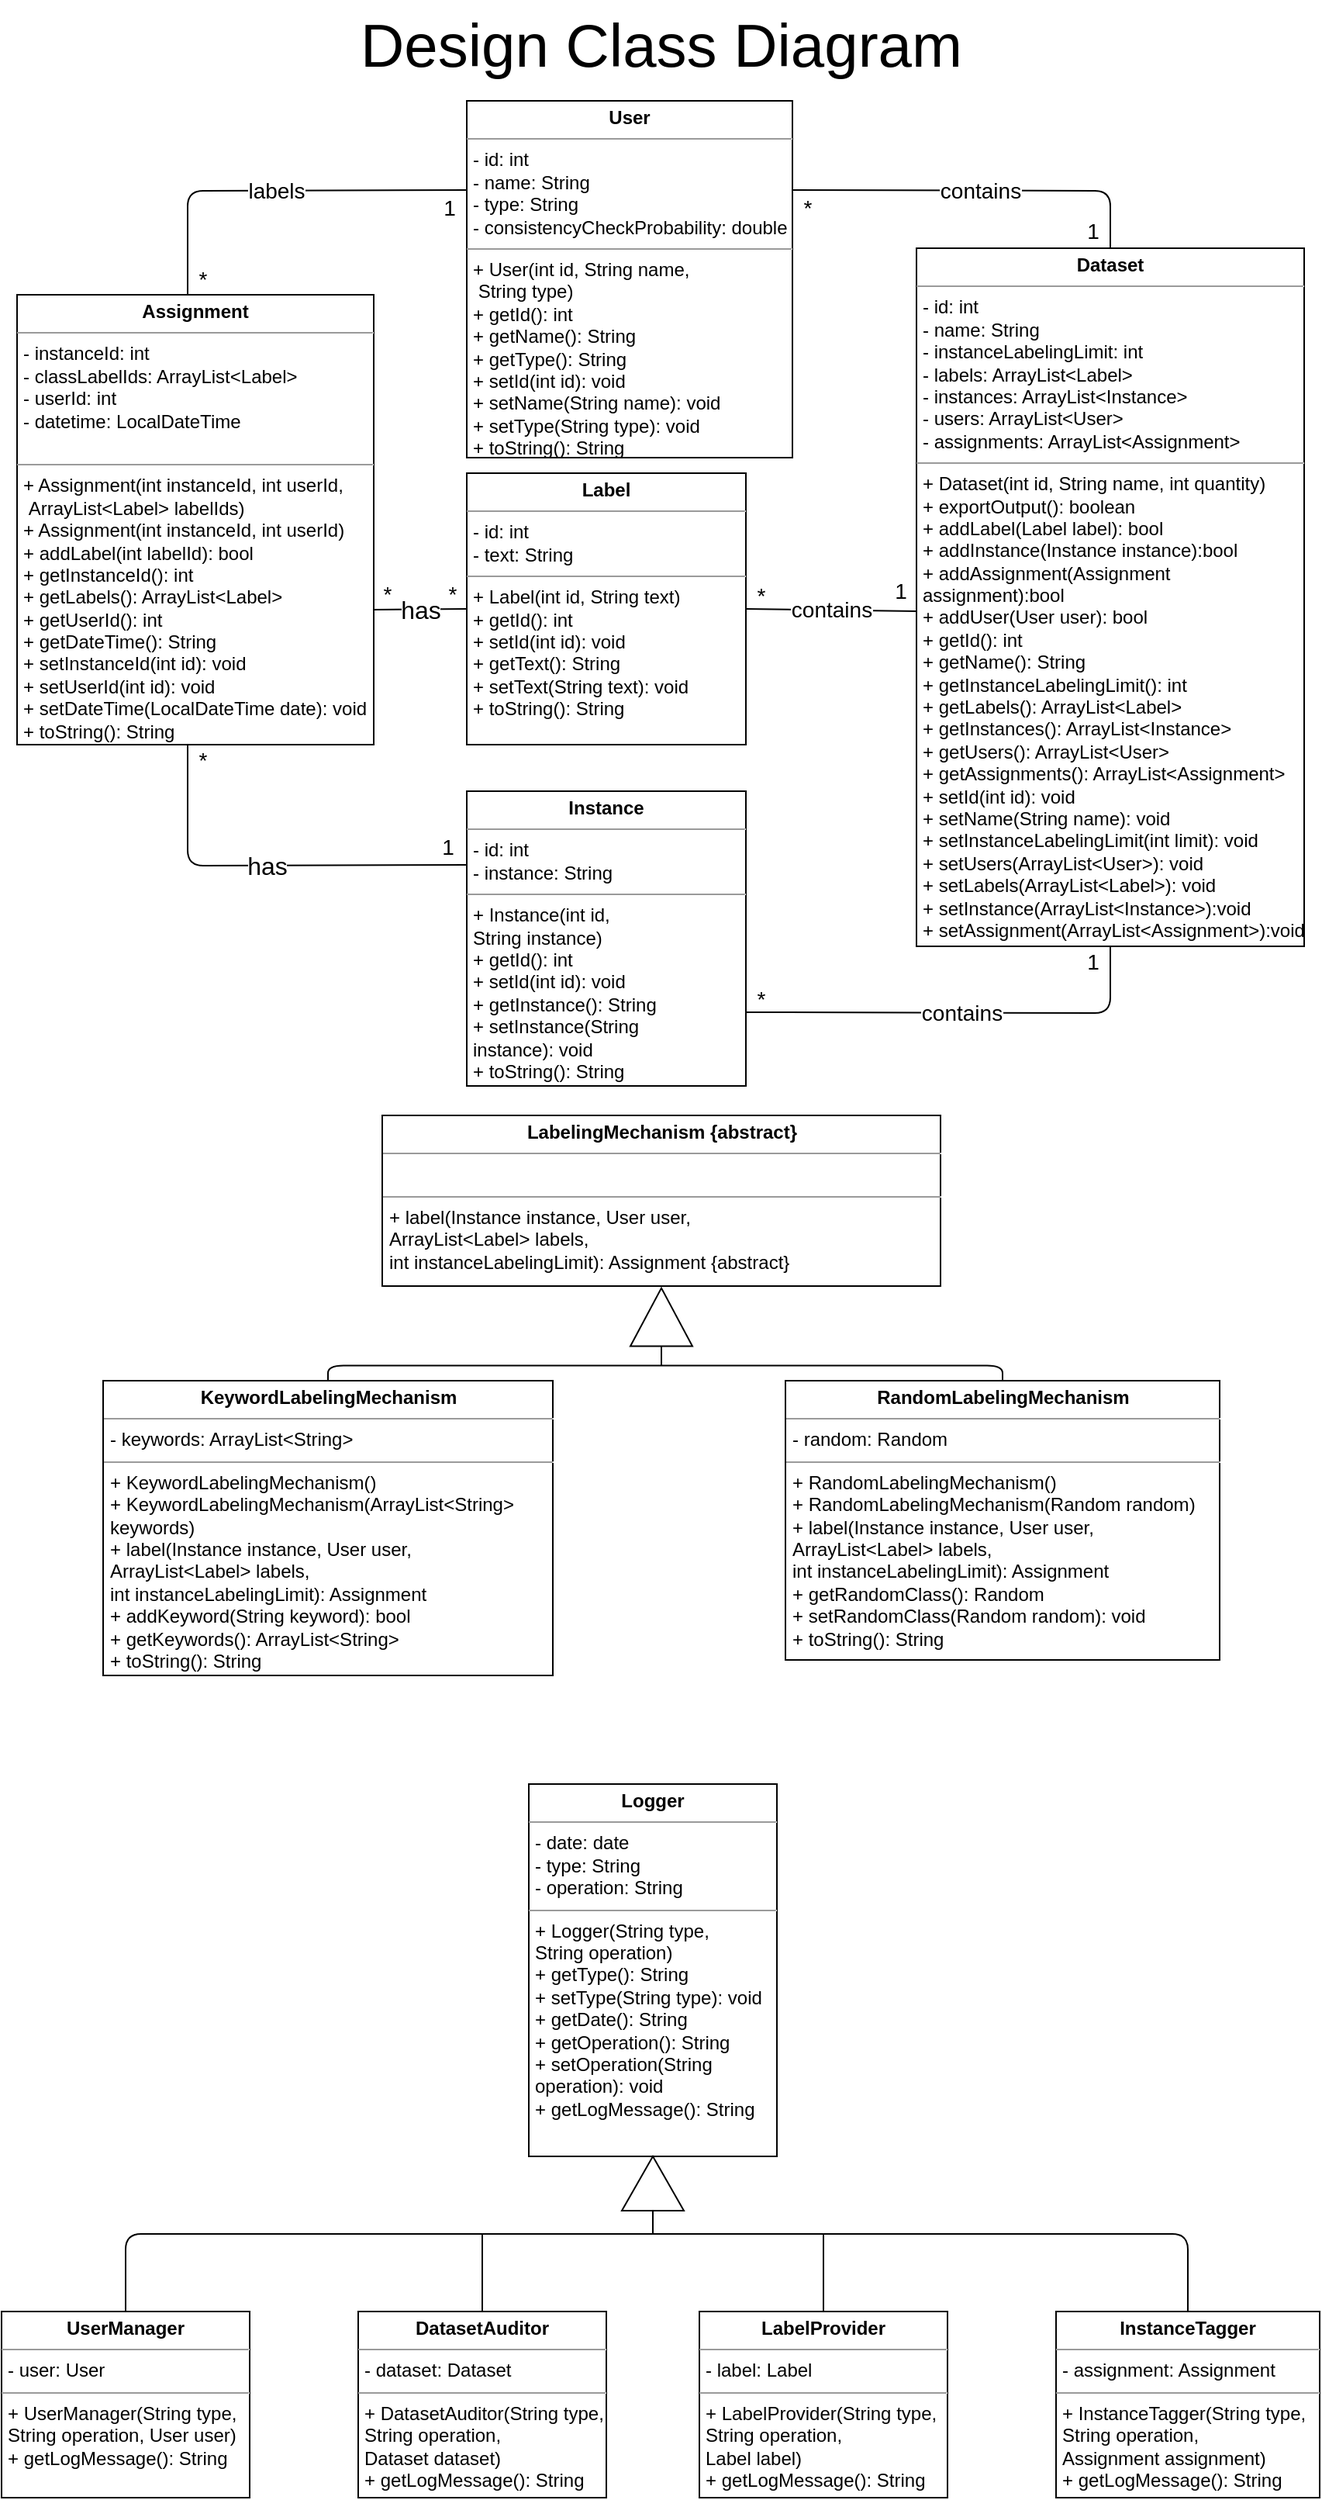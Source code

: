 <mxfile version="13.9.9" type="device" pages="3"><diagram id="tP-qK8R50BDaJD8iaqjx" name="DCD"><mxGraphModel dx="868" dy="510" grid="1" gridSize="10" guides="1" tooltips="1" connect="1" arrows="1" fold="1" page="1" pageScale="1" pageWidth="850" pageHeight="1100" math="0" shadow="0"><root><mxCell id="0"/><mxCell id="1" parent="0"/><mxCell id="zYobJ0dyErgvrcWMBQ7f-1" value="&lt;p style=&quot;margin: 0px ; margin-top: 4px ; text-align: center&quot;&gt;&lt;b&gt;Dataset&lt;/b&gt;&lt;/p&gt;&lt;hr size=&quot;1&quot;&gt;&lt;p style=&quot;margin: 0px ; margin-left: 4px&quot;&gt;- id: int&lt;/p&gt;&lt;p style=&quot;margin: 0px ; margin-left: 4px&quot;&gt;- name: String&lt;/p&gt;&lt;p style=&quot;margin: 0px ; margin-left: 4px&quot;&gt;- instanceLabelingLimit: int&lt;/p&gt;&lt;p style=&quot;margin: 0px ; margin-left: 4px&quot;&gt;- labels: ArrayList&amp;lt;Label&amp;gt;&lt;/p&gt;&lt;p style=&quot;margin: 0px ; margin-left: 4px&quot;&gt;- instances: ArrayList&amp;lt;Instance&amp;gt;&lt;/p&gt;&lt;p style=&quot;margin: 0px ; margin-left: 4px&quot;&gt;- users: ArrayList&amp;lt;User&amp;gt;&lt;/p&gt;&lt;p style=&quot;margin: 0px ; margin-left: 4px&quot;&gt;- assignments: ArrayList&amp;lt;Assignment&amp;gt;&lt;/p&gt;&lt;hr size=&quot;1&quot;&gt;&lt;p style=&quot;margin: 0px ; margin-left: 4px&quot;&gt;+ Dataset(int id, String name, int quantity)&lt;br&gt;&lt;/p&gt;&lt;p style=&quot;margin: 0px ; margin-left: 4px&quot;&gt;+ exportOutput(): boolean&lt;/p&gt;&lt;p style=&quot;margin: 0px ; margin-left: 4px&quot;&gt;+ addLabel(Label label): bool&lt;/p&gt;&lt;p style=&quot;margin: 0px ; margin-left: 4px&quot;&gt;+ addInstance(Instance instance):bool&lt;/p&gt;&lt;p style=&quot;margin: 0px ; margin-left: 4px&quot;&gt;+ addAssignment(Assignment&amp;nbsp;&lt;/p&gt;&lt;p style=&quot;margin: 0px ; margin-left: 4px&quot;&gt;assignment):bool&lt;/p&gt;&lt;p style=&quot;margin: 0px ; margin-left: 4px&quot;&gt;+ addUser(User user): bool&lt;/p&gt;&lt;p style=&quot;margin: 0px ; margin-left: 4px&quot;&gt;+ getId(): int&lt;/p&gt;&lt;p style=&quot;margin: 0px ; margin-left: 4px&quot;&gt;+ getName(): String&lt;/p&gt;&lt;p style=&quot;margin: 0px ; margin-left: 4px&quot;&gt;+ getInstanceLabelingLimit(): int&lt;/p&gt;&lt;p style=&quot;margin: 0px ; margin-left: 4px&quot;&gt;+ getLabels(): ArrayList&amp;lt;Label&amp;gt;&lt;/p&gt;&lt;p style=&quot;margin: 0px ; margin-left: 4px&quot;&gt;+ getInstances(): ArrayList&amp;lt;Instance&amp;gt;&lt;/p&gt;&lt;p style=&quot;margin: 0px ; margin-left: 4px&quot;&gt;+ getUsers(): ArrayList&amp;lt;User&amp;gt;&lt;/p&gt;&lt;p style=&quot;margin: 0px ; margin-left: 4px&quot;&gt;+ getAssignments(): ArrayList&amp;lt;Assignment&amp;gt;&lt;/p&gt;&lt;p style=&quot;margin: 0px ; margin-left: 4px&quot;&gt;+ setId(int id): void&lt;/p&gt;&lt;p style=&quot;margin: 0px ; margin-left: 4px&quot;&gt;+ setName(String name): void&lt;/p&gt;&lt;p style=&quot;margin: 0px ; margin-left: 4px&quot;&gt;+ setInstanceLabelingLimit(int limit): void&lt;/p&gt;&lt;p style=&quot;margin: 0px ; margin-left: 4px&quot;&gt;+ setUsers(ArrayList&amp;lt;User&amp;gt;): void&lt;/p&gt;&lt;p style=&quot;margin: 0px ; margin-left: 4px&quot;&gt;+ setLabels(ArrayList&amp;lt;Label&amp;gt;): void&lt;br&gt;&lt;/p&gt;&lt;p style=&quot;margin: 0px ; margin-left: 4px&quot;&gt;+ setInstance(ArrayList&amp;lt;Instance&amp;gt;):void&lt;/p&gt;&lt;p style=&quot;margin: 0px ; margin-left: 4px&quot;&gt;+ setAssignment(ArrayList&amp;lt;Assignment&amp;gt;):void&lt;/p&gt;&lt;p style=&quot;margin: 0px ; margin-left: 4px&quot;&gt;+ toString(): String&lt;/p&gt;" style="verticalAlign=top;align=left;overflow=fill;fontSize=12;fontFamily=Helvetica;html=1;" parent="1" vertex="1"><mxGeometry x="590" y="180" width="250" height="450" as="geometry"/></mxCell><mxCell id="zYobJ0dyErgvrcWMBQ7f-2" value="&lt;p style=&quot;margin: 0px ; margin-top: 4px ; text-align: center&quot;&gt;&lt;b&gt;Label&lt;/b&gt;&lt;/p&gt;&lt;hr size=&quot;1&quot;&gt;&lt;p style=&quot;margin: 0px ; margin-left: 4px&quot;&gt;- id: int&lt;/p&gt;&lt;p style=&quot;margin: 0px ; margin-left: 4px&quot;&gt;- text: String&lt;/p&gt;&lt;hr size=&quot;1&quot;&gt;&lt;p style=&quot;margin: 0px ; margin-left: 4px&quot;&gt;+ Label(int id,&amp;nbsp;&lt;span&gt;String text)&lt;/span&gt;&lt;/p&gt;&lt;p style=&quot;margin: 0px ; margin-left: 4px&quot;&gt;+ getId(): int&lt;/p&gt;&lt;p style=&quot;margin: 0px ; margin-left: 4px&quot;&gt;+ setId(int id): void&lt;/p&gt;&lt;p style=&quot;margin: 0px ; margin-left: 4px&quot;&gt;+ getText(): String&lt;/p&gt;&lt;p style=&quot;margin: 0px ; margin-left: 4px&quot;&gt;+ setText(String text): void&lt;/p&gt;&lt;p style=&quot;margin: 0px ; margin-left: 4px&quot;&gt;+ toString(): String&lt;/p&gt;&lt;p style=&quot;margin: 0px ; margin-left: 4px&quot;&gt;&lt;br&gt;&lt;/p&gt;" style="verticalAlign=top;align=left;overflow=fill;fontSize=12;fontFamily=Helvetica;html=1;" parent="1" vertex="1"><mxGeometry x="300" y="325" width="180" height="175" as="geometry"/></mxCell><mxCell id="zYobJ0dyErgvrcWMBQ7f-3" value="&lt;p style=&quot;margin: 0px ; margin-top: 4px ; text-align: center&quot;&gt;&lt;b&gt;Instance&lt;/b&gt;&lt;/p&gt;&lt;hr size=&quot;1&quot;&gt;&lt;p style=&quot;margin: 0px ; margin-left: 4px&quot;&gt;- id: int&lt;/p&gt;&lt;p style=&quot;margin: 0px ; margin-left: 4px&quot;&gt;- instance: String&lt;/p&gt;&lt;hr size=&quot;1&quot;&gt;&lt;p style=&quot;margin: 0px ; margin-left: 4px&quot;&gt;+ Instance(int id,&amp;nbsp;&lt;/p&gt;&lt;p style=&quot;margin: 0px ; margin-left: 4px&quot;&gt;String instance)&lt;/p&gt;&lt;p style=&quot;margin: 0px 0px 0px 4px&quot;&gt;+ getId(): int&lt;/p&gt;&lt;p style=&quot;margin: 0px 0px 0px 4px&quot;&gt;+ setId(int id): void&lt;/p&gt;&lt;p style=&quot;margin: 0px 0px 0px 4px&quot;&gt;+ getInstance(): String&lt;/p&gt;&lt;p style=&quot;margin: 0px 0px 0px 4px&quot;&gt;+ setInstance(String&amp;nbsp;&lt;/p&gt;&lt;p style=&quot;margin: 0px 0px 0px 4px&quot;&gt;instance): void&lt;/p&gt;&lt;p style=&quot;margin: 0px 0px 0px 4px&quot;&gt;+ toString(): String&lt;/p&gt;" style="verticalAlign=top;align=left;overflow=fill;fontSize=12;fontFamily=Helvetica;html=1;" parent="1" vertex="1"><mxGeometry x="300" y="530" width="180" height="190" as="geometry"/></mxCell><mxCell id="zYobJ0dyErgvrcWMBQ7f-4" value="&lt;p style=&quot;margin: 0px ; margin-top: 4px ; text-align: center&quot;&gt;&lt;b&gt;LabelingMechanism {abstract}&lt;/b&gt;&lt;/p&gt;&lt;hr size=&quot;1&quot;&gt;&lt;p style=&quot;margin: 0px ; margin-left: 4px&quot;&gt;&lt;br&gt;&lt;/p&gt;&lt;hr size=&quot;1&quot;&gt;&lt;p style=&quot;margin: 0px ; margin-left: 4px&quot;&gt;&lt;span&gt;+ label(&lt;/span&gt;&lt;span&gt;Instance instance,&amp;nbsp;&lt;/span&gt;&lt;span&gt;User user,&amp;nbsp;&lt;/span&gt;&lt;/p&gt;&lt;p style=&quot;margin: 0px ; margin-left: 4px&quot;&gt;&lt;span&gt;ArrayList&amp;lt;Label&amp;gt; labels,&lt;/span&gt;&lt;/p&gt;&lt;p style=&quot;margin: 0px ; margin-left: 4px&quot;&gt;&lt;span&gt;int instanceLabelingLimit&lt;/span&gt;&lt;span&gt;): Assignment {abstract}&lt;/span&gt;&lt;/p&gt;" style="verticalAlign=top;align=left;overflow=fill;fontSize=12;fontFamily=Helvetica;html=1;" parent="1" vertex="1"><mxGeometry x="245.5" y="739" width="360" height="110" as="geometry"/></mxCell><mxCell id="zYobJ0dyErgvrcWMBQ7f-5" value="&lt;p style=&quot;margin: 0px ; margin-top: 4px ; text-align: center&quot;&gt;&lt;b&gt;KeywordLabelingMechanism&lt;/b&gt;&lt;/p&gt;&lt;hr size=&quot;1&quot;&gt;&lt;p style=&quot;margin: 0px ; margin-left: 4px&quot;&gt;- keywords: ArrayList&amp;lt;String&amp;gt;&lt;/p&gt;&lt;hr size=&quot;1&quot;&gt;&lt;p style=&quot;margin: 0px ; margin-left: 4px&quot;&gt;+ KeywordLabelingMechanism(&lt;span&gt;)&lt;/span&gt;&lt;/p&gt;&lt;p style=&quot;margin: 0px ; margin-left: 4px&quot;&gt;&lt;span&gt;+ KeywordLabelingMechanism(ArrayList&amp;lt;String&amp;gt;&lt;/span&gt;&lt;/p&gt;&lt;p style=&quot;margin: 0px ; margin-left: 4px&quot;&gt;&lt;span&gt;keywords)&lt;/span&gt;&lt;/p&gt;&lt;p style=&quot;margin: 0px ; margin-left: 4px&quot;&gt;&lt;span&gt;+&lt;/span&gt;&lt;span&gt;&amp;nbsp;label(Instance instance,&amp;nbsp;&lt;/span&gt;&lt;span&gt;User user,&amp;nbsp;&lt;/span&gt;&lt;/p&gt;&lt;p style=&quot;margin: 0px 0px 0px 4px&quot;&gt;ArrayList&amp;lt;Label&amp;gt; labels,&lt;/p&gt;&lt;p style=&quot;margin: 0px 0px 0px 4px&quot;&gt;int instanceLabelingLimit): Assignment&lt;/p&gt;&lt;p style=&quot;margin: 0px 0px 0px 4px&quot;&gt;+ addKeyword(String keyword): bool&lt;/p&gt;&lt;p style=&quot;margin: 0px 0px 0px 4px&quot;&gt;+ getKeywords(): ArrayList&amp;lt;String&amp;gt;&lt;/p&gt;&lt;p style=&quot;margin: 0px 0px 0px 4px&quot;&gt;+ toString(): String&lt;/p&gt;" style="verticalAlign=top;align=left;overflow=fill;fontSize=12;fontFamily=Helvetica;html=1;" parent="1" vertex="1"><mxGeometry x="65.5" y="910" width="290" height="190" as="geometry"/></mxCell><mxCell id="zYobJ0dyErgvrcWMBQ7f-6" value="&lt;p style=&quot;margin: 0px ; margin-top: 4px ; text-align: center&quot;&gt;&lt;b&gt;RandomLabelingMechanism&lt;/b&gt;&lt;/p&gt;&lt;hr size=&quot;1&quot;&gt;&lt;p style=&quot;margin: 0px ; margin-left: 4px&quot;&gt;- random: Random&lt;/p&gt;&lt;hr size=&quot;1&quot;&gt;&lt;p style=&quot;margin: 0px 0px 0px 4px&quot;&gt;+ RandomLabelingMechanism()&lt;/p&gt;&lt;p style=&quot;margin: 0px 0px 0px 4px&quot;&gt;+ RandomLabelingMechanism(Random random&lt;span&gt;)&lt;/span&gt;&lt;/p&gt;&lt;p style=&quot;margin: 0px 0px 0px 4px&quot;&gt;+&amp;nbsp;label(Instance instance,&amp;nbsp;User user,&amp;nbsp;&lt;/p&gt;&lt;p style=&quot;margin: 0px 0px 0px 4px&quot;&gt;ArrayList&amp;lt;Label&amp;gt; labels,&lt;/p&gt;&lt;p style=&quot;margin: 0px 0px 0px 4px&quot;&gt;int instanceLabelingLimit): Assignment&lt;/p&gt;&lt;p style=&quot;margin: 0px 0px 0px 4px&quot;&gt;+ getRandomClass(): Random&lt;/p&gt;&lt;p style=&quot;margin: 0px 0px 0px 4px&quot;&gt;+ setRandomClass(Random random): void&lt;/p&gt;&lt;p style=&quot;margin: 0px 0px 0px 4px&quot;&gt;+ toString(): String&amp;nbsp;&lt;/p&gt;" style="verticalAlign=top;align=left;overflow=fill;fontSize=12;fontFamily=Helvetica;html=1;" parent="1" vertex="1"><mxGeometry x="505.5" y="910" width="280" height="180" as="geometry"/></mxCell><mxCell id="zYobJ0dyErgvrcWMBQ7f-7" value="&lt;p style=&quot;margin: 0px ; margin-top: 4px ; text-align: center&quot;&gt;&lt;b&gt;Assignment&lt;/b&gt;&lt;/p&gt;&lt;hr size=&quot;1&quot;&gt;&lt;p style=&quot;margin: 0px ; margin-left: 4px&quot;&gt;- instanceId: int&lt;/p&gt;&lt;p style=&quot;margin: 0px ; margin-left: 4px&quot;&gt;- classLabelIds: ArrayList&amp;lt;Label&amp;gt;&lt;/p&gt;&lt;p style=&quot;margin: 0px ; margin-left: 4px&quot;&gt;- userId: int&lt;/p&gt;&lt;p style=&quot;margin: 0px ; margin-left: 4px&quot;&gt;- datetime: LocalDateTime&lt;br&gt;&lt;/p&gt;&lt;p style=&quot;margin: 0px ; margin-left: 4px&quot;&gt;&amp;nbsp;&lt;/p&gt;&lt;hr size=&quot;1&quot;&gt;&lt;p style=&quot;margin: 0px ; margin-left: 4px&quot;&gt;+ Assignment(int instanceId, int userId,&lt;br&gt;&amp;nbsp;ArrayList&amp;lt;Label&amp;gt; labelIds)&lt;/p&gt;&lt;p style=&quot;margin: 0px ; margin-left: 4px&quot;&gt;+ Assignment(int instanceId, int userId)&lt;/p&gt;&lt;p style=&quot;margin: 0px ; margin-left: 4px&quot;&gt;+ addLabel(int labelId): bool&lt;/p&gt;&lt;p style=&quot;margin: 0px ; margin-left: 4px&quot;&gt;+ getInstanceId(): int&lt;/p&gt;&lt;p style=&quot;margin: 0px ; margin-left: 4px&quot;&gt;+ getLabels(): ArrayList&amp;lt;Label&amp;gt;&lt;/p&gt;&lt;p style=&quot;margin: 0px ; margin-left: 4px&quot;&gt;+ getUserId(): int&lt;/p&gt;&lt;p style=&quot;margin: 0px ; margin-left: 4px&quot;&gt;+ getDateTime(): String&lt;/p&gt;&lt;p style=&quot;margin: 0px ; margin-left: 4px&quot;&gt;+ setInstanceId(int id): void&lt;/p&gt;&lt;p style=&quot;margin: 0px ; margin-left: 4px&quot;&gt;+ setUserId(int id): void&lt;/p&gt;&lt;p style=&quot;margin: 0px ; margin-left: 4px&quot;&gt;+ setDateTime(LocalDateTime date): void&lt;/p&gt;&lt;p style=&quot;margin: 0px ; margin-left: 4px&quot;&gt;+ toString(): String&lt;/p&gt;" style="verticalAlign=top;align=left;overflow=fill;fontSize=12;fontFamily=Helvetica;html=1;" parent="1" vertex="1"><mxGeometry x="10" y="210" width="230" height="290" as="geometry"/></mxCell><mxCell id="zYobJ0dyErgvrcWMBQ7f-8" value="&lt;p style=&quot;margin: 0px ; margin-top: 4px ; text-align: center&quot;&gt;&lt;b&gt;User&lt;/b&gt;&lt;/p&gt;&lt;hr size=&quot;1&quot;&gt;&lt;p style=&quot;margin: 0px ; margin-left: 4px&quot;&gt;- id: int&lt;/p&gt;&lt;p style=&quot;margin: 0px ; margin-left: 4px&quot;&gt;- name: String&lt;/p&gt;&lt;p style=&quot;margin: 0px ; margin-left: 4px&quot;&gt;- type: String&lt;/p&gt;&lt;p style=&quot;margin: 0px ; margin-left: 4px&quot;&gt;- consistencyCheckProbability: double&lt;/p&gt;&lt;hr size=&quot;1&quot;&gt;&lt;p style=&quot;margin: 0px ; margin-left: 4px&quot;&gt;+ User(int id, String name,&lt;/p&gt;&lt;p style=&quot;margin: 0px ; margin-left: 4px&quot;&gt;&amp;nbsp;String type)&lt;br&gt;&lt;/p&gt;&lt;p style=&quot;margin: 0px ; margin-left: 4px&quot;&gt;+ getId(): int&lt;/p&gt;&lt;p style=&quot;margin: 0px ; margin-left: 4px&quot;&gt;+ getName(): String&lt;/p&gt;&lt;p style=&quot;margin: 0px ; margin-left: 4px&quot;&gt;+ getType(): String&lt;/p&gt;&lt;p style=&quot;margin: 0px ; margin-left: 4px&quot;&gt;+ setId(int id): void&lt;/p&gt;&lt;p style=&quot;margin: 0px ; margin-left: 4px&quot;&gt;+ setName(String name): void&lt;/p&gt;&lt;p style=&quot;margin: 0px ; margin-left: 4px&quot;&gt;+ setType(String type): void&lt;/p&gt;&lt;p style=&quot;margin: 0px ; margin-left: 4px&quot;&gt;+ toString(): String&lt;/p&gt;" style="verticalAlign=top;align=left;overflow=fill;fontSize=12;fontFamily=Helvetica;html=1;" parent="1" vertex="1"><mxGeometry x="300" y="85" width="210" height="230" as="geometry"/></mxCell><mxCell id="ZYrLil7aI8tO54n7fczp-6" value="&lt;p style=&quot;margin: 0px ; margin-top: 4px ; text-align: center&quot;&gt;&lt;b&gt;Logger&lt;/b&gt;&lt;/p&gt;&lt;hr size=&quot;1&quot;&gt;&lt;p style=&quot;margin: 0px ; margin-left: 4px&quot;&gt;- date: date&lt;br&gt;- type: String&lt;br&gt;&lt;/p&gt;&lt;p style=&quot;margin: 0px ; margin-left: 4px&quot;&gt;- operation: String&lt;/p&gt;&lt;hr size=&quot;1&quot;&gt;&lt;p style=&quot;margin: 0px ; margin-left: 4px&quot;&gt;+ Logger(String type,&lt;/p&gt;&lt;p style=&quot;margin: 0px ; margin-left: 4px&quot;&gt;String operation)&lt;/p&gt;&lt;p style=&quot;margin: 0px ; margin-left: 4px&quot;&gt;+ getType(): String&lt;/p&gt;&lt;p style=&quot;margin: 0px ; margin-left: 4px&quot;&gt;+ setType(String type): void&lt;/p&gt;&lt;p style=&quot;margin: 0px ; margin-left: 4px&quot;&gt;+ getDate(): String&lt;/p&gt;&lt;p style=&quot;margin: 0px ; margin-left: 4px&quot;&gt;+ getOperation(): String&lt;/p&gt;&lt;p style=&quot;margin: 0px ; margin-left: 4px&quot;&gt;+ setOperation(String&amp;nbsp;&lt;/p&gt;&lt;p style=&quot;margin: 0px ; margin-left: 4px&quot;&gt;operation): void&amp;nbsp;&lt;/p&gt;&lt;p style=&quot;margin: 0px ; margin-left: 4px&quot;&gt;+ getLogMessage(): String&lt;/p&gt;" style="verticalAlign=top;align=left;overflow=fill;fontSize=12;fontFamily=Helvetica;html=1;" parent="1" vertex="1"><mxGeometry x="340" y="1170" width="160" height="240" as="geometry"/></mxCell><mxCell id="ZYrLil7aI8tO54n7fczp-7" value="" style="triangle;whiteSpace=wrap;html=1;fontSize=16;rotation=-90;" parent="1" vertex="1"><mxGeometry x="402.5" y="1407.5" width="35" height="40" as="geometry"/></mxCell><mxCell id="ZYrLil7aI8tO54n7fczp-9" value="" style="endArrow=none;html=1;fontSize=16;entryX=0;entryY=0.5;entryDx=0;entryDy=0;" parent="1" target="ZYrLil7aI8tO54n7fczp-7" edge="1"><mxGeometry width="50" height="50" relative="1" as="geometry"><mxPoint x="420" y="1460" as="sourcePoint"/><mxPoint x="402.5" y="1460" as="targetPoint"/></mxGeometry></mxCell><mxCell id="ZYrLil7aI8tO54n7fczp-10" value="" style="endArrow=none;html=1;fontSize=16;exitX=0.5;exitY=0;exitDx=0;exitDy=0;entryX=0.5;entryY=0;entryDx=0;entryDy=0;" parent="1" source="ZYrLil7aI8tO54n7fczp-11" target="ZYrLil7aI8tO54n7fczp-12" edge="1"><mxGeometry width="50" height="50" relative="1" as="geometry"><mxPoint x="80" y="1510" as="sourcePoint"/><mxPoint x="810" y="1500" as="targetPoint"/><Array as="points"><mxPoint x="80" y="1460"/><mxPoint x="260" y="1460"/><mxPoint x="765" y="1460"/></Array></mxGeometry></mxCell><mxCell id="ZYrLil7aI8tO54n7fczp-11" value="&lt;p style=&quot;margin: 0px ; margin-top: 4px ; text-align: center&quot;&gt;&lt;b&gt;UserManager&lt;/b&gt;&lt;/p&gt;&lt;hr size=&quot;1&quot;&gt;&lt;p style=&quot;margin: 0px ; margin-left: 4px&quot;&gt;- user: User&lt;br&gt;&lt;/p&gt;&lt;hr size=&quot;1&quot;&gt;&lt;p style=&quot;margin: 0px ; margin-left: 4px&quot;&gt;+ UserManager(String type,&lt;/p&gt;&lt;p style=&quot;margin: 0px ; margin-left: 4px&quot;&gt;String operation, User user)&lt;/p&gt;&lt;p style=&quot;margin: 0px ; margin-left: 4px&quot;&gt;+ getLogMessage(): String&lt;/p&gt;" style="verticalAlign=top;align=left;overflow=fill;fontSize=12;fontFamily=Helvetica;html=1;" parent="1" vertex="1"><mxGeometry y="1510" width="160" height="120" as="geometry"/></mxCell><mxCell id="ZYrLil7aI8tO54n7fczp-12" value="&lt;p style=&quot;margin: 0px ; margin-top: 4px ; text-align: center&quot;&gt;&lt;b&gt;InstanceTagger&lt;/b&gt;&lt;/p&gt;&lt;hr size=&quot;1&quot;&gt;&lt;p style=&quot;margin: 0px ; margin-left: 4px&quot;&gt;- assignment: Assignment&lt;br&gt;&lt;/p&gt;&lt;hr size=&quot;1&quot;&gt;&lt;p style=&quot;margin: 0px ; margin-left: 4px&quot;&gt;+ InstanceTagger(String type,&lt;/p&gt;&lt;p style=&quot;margin: 0px ; margin-left: 4px&quot;&gt;String operation,&lt;br&gt;Assignment assignment)&lt;/p&gt;&lt;p style=&quot;margin: 0px ; margin-left: 4px&quot;&gt;+ getLogMessage(): String&lt;/p&gt;" style="verticalAlign=top;align=left;overflow=fill;fontSize=12;fontFamily=Helvetica;html=1;" parent="1" vertex="1"><mxGeometry x="680" y="1510" width="170" height="120" as="geometry"/></mxCell><mxCell id="ZYrLil7aI8tO54n7fczp-13" value="" style="endArrow=none;html=1;fontSize=16;exitX=0.5;exitY=0;exitDx=0;exitDy=0;" parent="1" source="ZYrLil7aI8tO54n7fczp-14" edge="1"><mxGeometry width="50" height="50" relative="1" as="geometry"><mxPoint x="310" y="1500" as="sourcePoint"/><mxPoint x="310" y="1460" as="targetPoint"/></mxGeometry></mxCell><mxCell id="ZYrLil7aI8tO54n7fczp-14" value="&lt;p style=&quot;margin: 0px ; margin-top: 4px ; text-align: center&quot;&gt;&lt;b&gt;DatasetAuditor&lt;/b&gt;&lt;/p&gt;&lt;hr size=&quot;1&quot;&gt;&lt;p style=&quot;margin: 0px ; margin-left: 4px&quot;&gt;- dataset: Dataset&lt;br&gt;&lt;/p&gt;&lt;hr size=&quot;1&quot;&gt;&lt;p style=&quot;margin: 0px ; margin-left: 4px&quot;&gt;+ DatasetAuditor(String type,&lt;/p&gt;&lt;p style=&quot;margin: 0px ; margin-left: 4px&quot;&gt;String operation,&amp;nbsp;&lt;/p&gt;&lt;p style=&quot;margin: 0px ; margin-left: 4px&quot;&gt;Dataset dataset)&lt;/p&gt;&lt;p style=&quot;margin: 0px ; margin-left: 4px&quot;&gt;+ getLogMessage(): String&lt;/p&gt;" style="verticalAlign=top;align=left;overflow=fill;fontSize=12;fontFamily=Helvetica;html=1;" parent="1" vertex="1"><mxGeometry x="230" y="1510" width="160" height="120" as="geometry"/></mxCell><mxCell id="ZYrLil7aI8tO54n7fczp-15" value="" style="endArrow=none;html=1;fontSize=16;exitX=0.5;exitY=0;exitDx=0;exitDy=0;" parent="1" source="ZYrLil7aI8tO54n7fczp-16" edge="1"><mxGeometry width="50" height="50" relative="1" as="geometry"><mxPoint x="530" y="1500" as="sourcePoint"/><mxPoint x="530" y="1460" as="targetPoint"/></mxGeometry></mxCell><mxCell id="ZYrLil7aI8tO54n7fczp-16" value="&lt;p style=&quot;margin: 0px ; margin-top: 4px ; text-align: center&quot;&gt;&lt;b&gt;LabelProvider&lt;/b&gt;&lt;/p&gt;&lt;hr size=&quot;1&quot;&gt;&lt;p style=&quot;margin: 0px ; margin-left: 4px&quot;&gt;- label: Label&lt;br&gt;&lt;/p&gt;&lt;hr size=&quot;1&quot;&gt;&lt;p style=&quot;margin: 0px ; margin-left: 4px&quot;&gt;+ LabelProvider(String type,&lt;/p&gt;&lt;p style=&quot;margin: 0px ; margin-left: 4px&quot;&gt;String operation,&amp;nbsp;&lt;/p&gt;&lt;p style=&quot;margin: 0px ; margin-left: 4px&quot;&gt;Label label)&lt;/p&gt;&lt;p style=&quot;margin: 0px ; margin-left: 4px&quot;&gt;+ getLogMessage(): String&lt;/p&gt;" style="verticalAlign=top;align=left;overflow=fill;fontSize=12;fontFamily=Helvetica;html=1;" parent="1" vertex="1"><mxGeometry x="450" y="1510" width="160" height="120" as="geometry"/></mxCell><mxCell id="ZYrLil7aI8tO54n7fczp-18" value="" style="triangle;whiteSpace=wrap;html=1;fontSize=16;rotation=-90;" parent="1" vertex="1"><mxGeometry x="406.75" y="849" width="37.5" height="40" as="geometry"/></mxCell><mxCell id="ZYrLil7aI8tO54n7fczp-20" value="" style="endArrow=none;html=1;fontSize=16;entryX=0;entryY=0.5;entryDx=0;entryDy=0;" parent="1" target="ZYrLil7aI8tO54n7fczp-18" edge="1"><mxGeometry width="50" height="50" relative="1" as="geometry"><mxPoint x="425.5" y="900.25" as="sourcePoint"/><mxPoint x="365.5" y="1020.25" as="targetPoint"/></mxGeometry></mxCell><mxCell id="ZYrLil7aI8tO54n7fczp-21" value="" style="endArrow=none;html=1;fontSize=16;exitX=0.5;exitY=0;exitDx=0;exitDy=0;entryX=0.5;entryY=0;entryDx=0;entryDy=0;" parent="1" source="zYobJ0dyErgvrcWMBQ7f-5" target="zYobJ0dyErgvrcWMBQ7f-6" edge="1"><mxGeometry width="50" height="50" relative="1" as="geometry"><mxPoint x="265.5" y="900.25" as="sourcePoint"/><mxPoint x="545.5" y="900.25" as="targetPoint"/><Array as="points"><mxPoint x="210.5" y="900.25"/><mxPoint x="645.5" y="900.25"/></Array></mxGeometry></mxCell><mxCell id="zuZaS8igRvScCoT-lyJO-2" value="has" style="endArrow=none;html=1;fontSize=16;exitX=0.25;exitY=1;exitDx=0;exitDy=0;entryX=0;entryY=0.5;entryDx=0;entryDy=0;" parent="1" source="ygRx56i1gz_Vh8119xn7-7" target="zYobJ0dyErgvrcWMBQ7f-2" edge="1"><mxGeometry width="50" height="50" relative="1" as="geometry"><mxPoint x="400" y="390" as="sourcePoint"/><mxPoint x="450" y="340" as="targetPoint"/></mxGeometry></mxCell><mxCell id="zuZaS8igRvScCoT-lyJO-3" value="labels" style="endArrow=none;html=1;fontSize=14;exitX=0;exitY=0.25;exitDx=0;exitDy=0;entryX=0.25;entryY=1;entryDx=0;entryDy=0;" parent="1" source="zYobJ0dyErgvrcWMBQ7f-8" target="ygRx56i1gz_Vh8119xn7-5" edge="1"><mxGeometry width="50" height="50" relative="1" as="geometry"><mxPoint x="400" y="390" as="sourcePoint"/><mxPoint x="100" y="143" as="targetPoint"/><Array as="points"><mxPoint x="120" y="143"/></Array></mxGeometry></mxCell><mxCell id="zuZaS8igRvScCoT-lyJO-4" value="has" style="endArrow=none;html=1;fontSize=16;entryX=0.25;entryY=0;entryDx=0;entryDy=0;exitX=0;exitY=0.25;exitDx=0;exitDy=0;" parent="1" source="zYobJ0dyErgvrcWMBQ7f-3" target="ygRx56i1gz_Vh8119xn7-2" edge="1"><mxGeometry width="50" height="50" relative="1" as="geometry"><mxPoint x="130" y="700" as="sourcePoint"/><mxPoint x="450" y="340" as="targetPoint"/><Array as="points"><mxPoint x="120" y="578"/></Array></mxGeometry></mxCell><mxCell id="zuZaS8igRvScCoT-lyJO-5" value="contains" style="endArrow=none;html=1;fontSize=14;exitX=1;exitY=0.5;exitDx=0;exitDy=0;" parent="1" source="zYobJ0dyErgvrcWMBQ7f-2" edge="1"><mxGeometry width="50" height="50" relative="1" as="geometry"><mxPoint x="400" y="390" as="sourcePoint"/><mxPoint x="590" y="414" as="targetPoint"/></mxGeometry></mxCell><mxCell id="zuZaS8igRvScCoT-lyJO-6" value="contains" style="endArrow=none;html=1;fontSize=14;entryX=1;entryY=0.25;entryDx=0;entryDy=0;exitX=0.5;exitY=0;exitDx=0;exitDy=0;" parent="1" source="zYobJ0dyErgvrcWMBQ7f-1" target="zYobJ0dyErgvrcWMBQ7f-8" edge="1"><mxGeometry width="50" height="50" relative="1" as="geometry"><mxPoint x="790" y="140" as="sourcePoint"/><mxPoint x="450" y="340" as="targetPoint"/><Array as="points"><mxPoint x="715" y="143"/></Array></mxGeometry></mxCell><mxCell id="zuZaS8igRvScCoT-lyJO-7" value="contains" style="endArrow=none;html=1;fontSize=14;exitX=1;exitY=0.75;exitDx=0;exitDy=0;entryX=0.5;entryY=1;entryDx=0;entryDy=0;" parent="1" source="zYobJ0dyErgvrcWMBQ7f-3" target="zYobJ0dyErgvrcWMBQ7f-1" edge="1"><mxGeometry width="50" height="50" relative="1" as="geometry"><mxPoint x="400" y="390" as="sourcePoint"/><mxPoint x="770" y="673" as="targetPoint"/><Array as="points"><mxPoint x="715" y="673"/></Array></mxGeometry></mxCell><mxCell id="ygRx56i1gz_Vh8119xn7-1" value="1" style="text;html=1;strokeColor=none;fillColor=none;align=center;verticalAlign=middle;whiteSpace=wrap;rounded=0;fontSize=14;" parent="1" vertex="1"><mxGeometry x="268" y="556" width="40" height="20" as="geometry"/></mxCell><mxCell id="ygRx56i1gz_Vh8119xn7-2" value="*" style="text;html=1;strokeColor=none;fillColor=none;align=center;verticalAlign=middle;whiteSpace=wrap;rounded=0;fontSize=14;" parent="1" vertex="1"><mxGeometry x="110" y="500" width="40" height="20" as="geometry"/></mxCell><mxCell id="ygRx56i1gz_Vh8119xn7-4" value="1" style="text;html=1;strokeColor=none;fillColor=none;align=center;verticalAlign=middle;whiteSpace=wrap;rounded=0;fontSize=14;" parent="1" vertex="1"><mxGeometry x="269" y="144" width="40" height="20" as="geometry"/></mxCell><mxCell id="ygRx56i1gz_Vh8119xn7-5" value="*" style="text;html=1;strokeColor=none;fillColor=none;align=center;verticalAlign=middle;whiteSpace=wrap;rounded=0;fontSize=14;" parent="1" vertex="1"><mxGeometry x="110" y="190" width="40" height="20" as="geometry"/></mxCell><mxCell id="ygRx56i1gz_Vh8119xn7-7" value="*" style="text;html=1;strokeColor=none;fillColor=none;align=center;verticalAlign=middle;whiteSpace=wrap;rounded=0;fontSize=14;" parent="1" vertex="1"><mxGeometry x="230" y="393" width="38" height="20" as="geometry"/></mxCell><mxCell id="ygRx56i1gz_Vh8119xn7-8" value="*" style="text;html=1;strokeColor=none;fillColor=none;align=center;verticalAlign=middle;whiteSpace=wrap;rounded=0;fontSize=14;" parent="1" vertex="1"><mxGeometry x="271" y="393" width="40" height="20" as="geometry"/></mxCell><mxCell id="9gZTwzT9897IJJVvSZkJ-2" value="*" style="text;html=1;strokeColor=none;fillColor=none;align=center;verticalAlign=middle;whiteSpace=wrap;rounded=0;fontSize=14;" parent="1" vertex="1"><mxGeometry x="470" y="394" width="40" height="20" as="geometry"/></mxCell><mxCell id="9gZTwzT9897IJJVvSZkJ-3" value="1" style="text;html=1;strokeColor=none;fillColor=none;align=center;verticalAlign=middle;whiteSpace=wrap;rounded=0;fontSize=14;" parent="1" vertex="1"><mxGeometry x="560" y="391" width="40" height="20" as="geometry"/></mxCell><mxCell id="9gZTwzT9897IJJVvSZkJ-4" value="1" style="text;html=1;strokeColor=none;fillColor=none;align=center;verticalAlign=middle;whiteSpace=wrap;rounded=0;fontSize=14;" parent="1" vertex="1"><mxGeometry x="684" y="629.5" width="40" height="20" as="geometry"/></mxCell><mxCell id="9gZTwzT9897IJJVvSZkJ-5" value="*" style="text;html=1;strokeColor=none;fillColor=none;align=center;verticalAlign=middle;whiteSpace=wrap;rounded=0;fontSize=14;" parent="1" vertex="1"><mxGeometry x="470" y="654" width="40" height="20" as="geometry"/></mxCell><mxCell id="9gZTwzT9897IJJVvSZkJ-6" value="1" style="text;html=1;strokeColor=none;fillColor=none;align=center;verticalAlign=middle;whiteSpace=wrap;rounded=0;fontSize=14;" parent="1" vertex="1"><mxGeometry x="684" y="159" width="40" height="20" as="geometry"/></mxCell><mxCell id="9gZTwzT9897IJJVvSZkJ-7" value="*" style="text;html=1;strokeColor=none;fillColor=none;align=center;verticalAlign=middle;whiteSpace=wrap;rounded=0;fontSize=14;" parent="1" vertex="1"><mxGeometry x="500" y="144" width="40" height="20" as="geometry"/></mxCell><mxCell id="8dF2kIxeNtNhLtLlEzgz-1" value="Design Class Diagram" style="text;html=1;strokeColor=none;fillColor=none;align=center;verticalAlign=middle;whiteSpace=wrap;rounded=0;fontSize=39;" parent="1" vertex="1"><mxGeometry x="228" y="20" width="395" height="60" as="geometry"/></mxCell></root></mxGraphModel></diagram><diagram id="8S0IPxki_TVM1P4MELaE" name="Domain_model"><mxGraphModel dx="1422" dy="862" grid="1" gridSize="10" guides="1" tooltips="1" connect="1" arrows="1" fold="1" page="1" pageScale="1" pageWidth="850" pageHeight="1100" math="0" shadow="0"><root><mxCell id="ldyDw0QrChfP5AeJFgiy-0"/><mxCell id="ldyDw0QrChfP5AeJFgiy-1" parent="ldyDw0QrChfP5AeJFgiy-0"/><mxCell id="KWa6QwJ_CQJyED0c37fV-12" value="DOMAIN MODEL" style="text;html=1;strokeColor=none;fillColor=none;align=center;verticalAlign=middle;whiteSpace=wrap;rounded=0;fontSize=39;" parent="ldyDw0QrChfP5AeJFgiy-1" vertex="1"><mxGeometry x="243" y="70" width="365" height="60" as="geometry"/></mxCell><mxCell id="IYoVyItvECu_dC7vG1Fn-0" value="&lt;p style=&quot;margin: 0px ; margin-top: 4px ; text-align: center&quot;&gt;&lt;b&gt;Dataset&lt;/b&gt;&lt;/p&gt;&lt;hr size=&quot;1&quot;&gt;&lt;p style=&quot;margin: 0px ; margin-left: 4px&quot;&gt;id&lt;/p&gt;&lt;p style=&quot;margin: 0px ; margin-left: 4px&quot;&gt;name&lt;br&gt;..&lt;/p&gt;&lt;p style=&quot;margin: 0px ; margin-left: 4px&quot;&gt;&lt;br&gt;&lt;/p&gt;" style="verticalAlign=top;align=left;overflow=fill;fontSize=12;fontFamily=Helvetica;html=1;" vertex="1" parent="ldyDw0QrChfP5AeJFgiy-1"><mxGeometry x="622" y="302.5" width="150" height="77.5" as="geometry"/></mxCell><mxCell id="IYoVyItvECu_dC7vG1Fn-1" value="&lt;p style=&quot;margin: 0px ; margin-top: 4px ; text-align: center&quot;&gt;&lt;b&gt;ClassLabel&lt;/b&gt;&lt;/p&gt;&lt;hr size=&quot;1&quot;&gt;&lt;p style=&quot;margin: 0px ; margin-left: 4px&quot;&gt;id&lt;/p&gt;&lt;p style=&quot;margin: 0px ; margin-left: 4px&quot;&gt;..&lt;/p&gt;&lt;p style=&quot;margin: 0px ; margin-left: 4px&quot;&gt;&lt;br&gt;&lt;/p&gt;" style="verticalAlign=top;align=left;overflow=fill;fontSize=12;fontFamily=Helvetica;html=1;" vertex="1" parent="ldyDw0QrChfP5AeJFgiy-1"><mxGeometry x="332" y="320" width="150" height="60" as="geometry"/></mxCell><mxCell id="IYoVyItvECu_dC7vG1Fn-2" value="&lt;p style=&quot;margin: 0px ; margin-top: 4px ; text-align: center&quot;&gt;&lt;b&gt;Instance&lt;/b&gt;&lt;/p&gt;&lt;hr size=&quot;1&quot;&gt;&lt;p style=&quot;margin: 0px ; margin-left: 4px&quot;&gt;id&lt;br&gt;&lt;/p&gt;&lt;p style=&quot;margin: 0px ; margin-left: 4px&quot;&gt;..&lt;/p&gt;" style="verticalAlign=top;align=left;overflow=fill;fontSize=12;fontFamily=Helvetica;html=1;" vertex="1" parent="ldyDw0QrChfP5AeJFgiy-1"><mxGeometry x="332" y="410" width="150" height="60" as="geometry"/></mxCell><mxCell id="IYoVyItvECu_dC7vG1Fn-3" value="&lt;p style=&quot;margin: 0px ; margin-top: 4px ; text-align: center&quot;&gt;&lt;b&gt;Assignment&lt;/b&gt;&lt;/p&gt;&lt;hr size=&quot;1&quot;&gt;&lt;p style=&quot;margin: 0px ; margin-left: 4px&quot;&gt;instanceId&lt;/p&gt;&lt;p style=&quot;margin: 0px ; margin-left: 4px&quot;&gt;classLabelIds&lt;/p&gt;&lt;p style=&quot;margin: 0px ; margin-left: 4px&quot;&gt;userId&lt;/p&gt;&lt;p style=&quot;margin: 0px ; margin-left: 4px&quot;&gt;..&lt;/p&gt;" style="verticalAlign=top;align=left;overflow=fill;fontSize=12;fontFamily=Helvetica;html=1;" vertex="1" parent="ldyDw0QrChfP5AeJFgiy-1"><mxGeometry x="78" y="320" width="150" height="90" as="geometry"/></mxCell><mxCell id="IYoVyItvECu_dC7vG1Fn-4" value="&lt;p style=&quot;margin: 0px ; margin-top: 4px ; text-align: center&quot;&gt;&lt;b&gt;User&lt;/b&gt;&lt;/p&gt;&lt;hr size=&quot;1&quot;&gt;&lt;p style=&quot;margin: 0px ; margin-left: 4px&quot;&gt;id&lt;/p&gt;&lt;p style=&quot;margin: 0px ; margin-left: 4px&quot;&gt;name&lt;/p&gt;&lt;p style=&quot;margin: 0px ; margin-left: 4px&quot;&gt;..&lt;/p&gt;&lt;p style=&quot;margin: 0px ; margin-left: 4px&quot;&gt;&lt;br&gt;&lt;/p&gt;" style="verticalAlign=top;align=left;overflow=fill;fontSize=12;fontFamily=Helvetica;html=1;" vertex="1" parent="ldyDw0QrChfP5AeJFgiy-1"><mxGeometry x="332" y="190" width="150" height="80" as="geometry"/></mxCell><mxCell id="IYoVyItvECu_dC7vG1Fn-5" value="has" style="endArrow=none;html=1;fontSize=16;exitX=1;exitY=0.5;exitDx=0;exitDy=0;entryX=0;entryY=0.75;entryDx=0;entryDy=0;" edge="1" parent="ldyDw0QrChfP5AeJFgiy-1" source="IYoVyItvECu_dC7vG1Fn-3" target="IYoVyItvECu_dC7vG1Fn-1"><mxGeometry width="50" height="50" relative="1" as="geometry"><mxPoint x="432" y="490" as="sourcePoint"/><mxPoint x="482" y="440" as="targetPoint"/></mxGeometry></mxCell><mxCell id="IYoVyItvECu_dC7vG1Fn-6" value="labels" style="endArrow=none;html=1;fontSize=14;exitX=0;exitY=0.5;exitDx=0;exitDy=0;entryX=0.5;entryY=0;entryDx=0;entryDy=0;" edge="1" parent="ldyDw0QrChfP5AeJFgiy-1" source="IYoVyItvECu_dC7vG1Fn-4" target="IYoVyItvECu_dC7vG1Fn-3"><mxGeometry width="50" height="50" relative="1" as="geometry"><mxPoint x="432" y="490" as="sourcePoint"/><mxPoint x="132" y="243" as="targetPoint"/><Array as="points"><mxPoint x="153" y="230"/></Array></mxGeometry></mxCell><mxCell id="IYoVyItvECu_dC7vG1Fn-7" value="has" style="endArrow=none;html=1;fontSize=16;entryX=0.5;entryY=1;entryDx=0;entryDy=0;exitX=0;exitY=0.5;exitDx=0;exitDy=0;" edge="1" parent="ldyDw0QrChfP5AeJFgiy-1" source="IYoVyItvECu_dC7vG1Fn-2" target="IYoVyItvECu_dC7vG1Fn-3"><mxGeometry width="50" height="50" relative="1" as="geometry"><mxPoint x="322" y="440" as="sourcePoint"/><mxPoint x="482" y="440" as="targetPoint"/><Array as="points"><mxPoint x="153" y="440"/></Array></mxGeometry></mxCell><mxCell id="IYoVyItvECu_dC7vG1Fn-8" value="contains" style="endArrow=none;html=1;fontSize=14;entryX=0.007;entryY=0.613;entryDx=0;entryDy=0;exitX=1;exitY=0.5;exitDx=0;exitDy=0;entryPerimeter=0;" edge="1" parent="ldyDw0QrChfP5AeJFgiy-1" source="IYoVyItvECu_dC7vG1Fn-1" target="IYoVyItvECu_dC7vG1Fn-0"><mxGeometry width="50" height="50" relative="1" as="geometry"><mxPoint x="432" y="490" as="sourcePoint"/><mxPoint x="482" y="440" as="targetPoint"/></mxGeometry></mxCell><mxCell id="IYoVyItvECu_dC7vG1Fn-9" value="contains" style="endArrow=none;html=1;fontSize=14;entryX=1;entryY=0.25;entryDx=0;entryDy=0;exitX=0.5;exitY=0;exitDx=0;exitDy=0;" edge="1" parent="ldyDw0QrChfP5AeJFgiy-1" source="IYoVyItvECu_dC7vG1Fn-0" target="IYoVyItvECu_dC7vG1Fn-4"><mxGeometry width="50" height="50" relative="1" as="geometry"><mxPoint x="822" y="240" as="sourcePoint"/><mxPoint x="482" y="440" as="targetPoint"/><Array as="points"><mxPoint x="697" y="210"/></Array></mxGeometry></mxCell><mxCell id="IYoVyItvECu_dC7vG1Fn-10" value="contains" style="endArrow=none;html=1;fontSize=14;exitX=1;exitY=0.75;exitDx=0;exitDy=0;entryX=0.5;entryY=1;entryDx=0;entryDy=0;" edge="1" parent="ldyDw0QrChfP5AeJFgiy-1" source="IYoVyItvECu_dC7vG1Fn-2" target="IYoVyItvECu_dC7vG1Fn-0"><mxGeometry width="50" height="50" relative="1" as="geometry"><mxPoint x="432" y="490" as="sourcePoint"/><mxPoint x="802" y="773" as="targetPoint"/><Array as="points"><mxPoint x="697" y="455"/></Array></mxGeometry></mxCell><mxCell id="IYoVyItvECu_dC7vG1Fn-11" value="1" style="text;html=1;strokeColor=none;fillColor=none;align=center;verticalAlign=middle;whiteSpace=wrap;rounded=0;fontSize=14;" vertex="1" parent="ldyDw0QrChfP5AeJFgiy-1"><mxGeometry x="303" y="420" width="40" height="20" as="geometry"/></mxCell><mxCell id="IYoVyItvECu_dC7vG1Fn-12" value="*" style="text;html=1;strokeColor=none;fillColor=none;align=center;verticalAlign=middle;whiteSpace=wrap;rounded=0;fontSize=14;" vertex="1" parent="ldyDw0QrChfP5AeJFgiy-1"><mxGeometry x="142" y="410" width="40" height="20" as="geometry"/></mxCell><mxCell id="IYoVyItvECu_dC7vG1Fn-13" value="1" style="text;html=1;strokeColor=none;fillColor=none;align=center;verticalAlign=middle;whiteSpace=wrap;rounded=0;fontSize=14;" vertex="1" parent="ldyDw0QrChfP5AeJFgiy-1"><mxGeometry x="300" y="230" width="40" height="20" as="geometry"/></mxCell><mxCell id="IYoVyItvECu_dC7vG1Fn-14" value="*" style="text;html=1;strokeColor=none;fillColor=none;align=center;verticalAlign=middle;whiteSpace=wrap;rounded=0;fontSize=14;" vertex="1" parent="ldyDw0QrChfP5AeJFgiy-1"><mxGeometry x="142" y="300" width="40" height="20" as="geometry"/></mxCell><mxCell id="IYoVyItvECu_dC7vG1Fn-15" value="*" style="text;html=1;strokeColor=none;fillColor=none;align=center;verticalAlign=middle;whiteSpace=wrap;rounded=0;fontSize=14;" vertex="1" parent="ldyDw0QrChfP5AeJFgiy-1"><mxGeometry x="220" y="348.25" width="40" height="20" as="geometry"/></mxCell><mxCell id="IYoVyItvECu_dC7vG1Fn-16" value="*" style="text;html=1;strokeColor=none;fillColor=none;align=center;verticalAlign=middle;whiteSpace=wrap;rounded=0;fontSize=14;" vertex="1" parent="ldyDw0QrChfP5AeJFgiy-1"><mxGeometry x="303" y="347.25" width="40" height="20" as="geometry"/></mxCell><mxCell id="IYoVyItvECu_dC7vG1Fn-17" value="*" style="text;html=1;strokeColor=none;fillColor=none;align=center;verticalAlign=middle;whiteSpace=wrap;rounded=0;fontSize=14;" vertex="1" parent="ldyDw0QrChfP5AeJFgiy-1"><mxGeometry x="472" y="331.25" width="40" height="20" as="geometry"/></mxCell><mxCell id="IYoVyItvECu_dC7vG1Fn-18" value="1" style="text;html=1;strokeColor=none;fillColor=none;align=center;verticalAlign=middle;whiteSpace=wrap;rounded=0;fontSize=14;" vertex="1" parent="ldyDw0QrChfP5AeJFgiy-1"><mxGeometry x="590" y="327.25" width="40" height="20" as="geometry"/></mxCell><mxCell id="IYoVyItvECu_dC7vG1Fn-19" value="1" style="text;html=1;strokeColor=none;fillColor=none;align=center;verticalAlign=middle;whiteSpace=wrap;rounded=0;fontSize=14;" vertex="1" parent="ldyDw0QrChfP5AeJFgiy-1"><mxGeometry x="662" y="382" width="40" height="20" as="geometry"/></mxCell><mxCell id="IYoVyItvECu_dC7vG1Fn-20" value="*" style="text;html=1;strokeColor=none;fillColor=none;align=center;verticalAlign=middle;whiteSpace=wrap;rounded=0;fontSize=14;" vertex="1" parent="ldyDw0QrChfP5AeJFgiy-1"><mxGeometry x="472" y="436" width="40" height="20" as="geometry"/></mxCell><mxCell id="IYoVyItvECu_dC7vG1Fn-21" value="1" style="text;html=1;strokeColor=none;fillColor=none;align=center;verticalAlign=middle;whiteSpace=wrap;rounded=0;fontSize=14;" vertex="1" parent="ldyDw0QrChfP5AeJFgiy-1"><mxGeometry x="662" y="280" width="40" height="20" as="geometry"/></mxCell><mxCell id="IYoVyItvECu_dC7vG1Fn-22" value="*" style="text;html=1;strokeColor=none;fillColor=none;align=center;verticalAlign=middle;whiteSpace=wrap;rounded=0;fontSize=14;" vertex="1" parent="ldyDw0QrChfP5AeJFgiy-1"><mxGeometry x="472" y="210" width="40" height="20" as="geometry"/></mxCell></root></mxGraphModel></diagram><diagram id="aBDQdf5ybW7Fn2RqmJny" name="DSD"><mxGraphModel dx="2121" dy="600" grid="1" gridSize="10" guides="1" tooltips="1" connect="1" arrows="1" fold="1" page="1" pageScale="1" pageWidth="1100" pageHeight="850" math="0" shadow="0"><root><mxCell id="BS86bqG9U6_luBjcwjd7-0"/><mxCell id="BS86bqG9U6_luBjcwjd7-1" parent="BS86bqG9U6_luBjcwjd7-0"/><mxCell id="mhMraDY0qcIa6obxHCuk-2" value=":Dataset" style="shape=umlLifeline;perimeter=lifelinePerimeter;whiteSpace=wrap;html=1;container=1;collapsible=0;recursiveResize=0;outlineConnect=0;fontSize=14;" parent="BS86bqG9U6_luBjcwjd7-1" vertex="1"><mxGeometry x="80" y="140" width="100" height="500" as="geometry"/></mxCell><mxCell id="mhMraDY0qcIa6obxHCuk-4" value=":User" style="shape=umlLifeline;perimeter=lifelinePerimeter;whiteSpace=wrap;html=1;container=1;collapsible=0;recursiveResize=0;outlineConnect=0;fontSize=14;" parent="BS86bqG9U6_luBjcwjd7-1" vertex="1"><mxGeometry x="230" y="140" width="100" height="500" as="geometry"/></mxCell><mxCell id="mhMraDY0qcIa6obxHCuk-5" value=":Label" style="shape=umlLifeline;perimeter=lifelinePerimeter;whiteSpace=wrap;html=1;container=1;collapsible=0;recursiveResize=0;outlineConnect=0;fontSize=14;" parent="BS86bqG9U6_luBjcwjd7-1" vertex="1"><mxGeometry x="387.5" y="140" width="100" height="500" as="geometry"/></mxCell><mxCell id="mhMraDY0qcIa6obxHCuk-19" value=":Instance" style="shape=umlLifeline;perimeter=lifelinePerimeter;whiteSpace=wrap;html=1;container=1;collapsible=0;recursiveResize=0;outlineConnect=0;fontSize=14;" parent="BS86bqG9U6_luBjcwjd7-1" vertex="1"><mxGeometry x="540" y="140" width="100" height="500" as="geometry"/></mxCell><mxCell id="mhMraDY0qcIa6obxHCuk-20" value=":Assignment" style="shape=umlLifeline;perimeter=lifelinePerimeter;whiteSpace=wrap;html=1;container=1;collapsible=0;recursiveResize=0;outlineConnect=0;fontSize=14;" parent="BS86bqG9U6_luBjcwjd7-1" vertex="1"><mxGeometry x="680" y="140" width="100" height="500" as="geometry"/></mxCell><mxCell id="mhMraDY0qcIa6obxHCuk-21" value=":LabelingMechanism" style="shape=umlLifeline;perimeter=lifelinePerimeter;whiteSpace=wrap;html=1;container=1;collapsible=0;recursiveResize=0;outlineConnect=0;fontSize=14;" parent="BS86bqG9U6_luBjcwjd7-1" vertex="1"><mxGeometry x="920" y="140" width="150" height="500" as="geometry"/></mxCell><mxCell id="Kqf_fLwvmLXMtS31zUtF-1" value="Dataset(id, name, quantity)" style="endArrow=classic;html=1;fontSize=14;" parent="BS86bqG9U6_luBjcwjd7-1" target="mhMraDY0qcIa6obxHCuk-2" edge="1"><mxGeometry width="50" height="50" relative="1" as="geometry"><mxPoint x="-120" y="230" as="sourcePoint"/><mxPoint x="60" y="220" as="targetPoint"/></mxGeometry></mxCell><mxCell id="Kqf_fLwvmLXMtS31zUtF-4" value="User(id, name, type)" style="endArrow=classic;html=1;fontSize=14;" parent="BS86bqG9U6_luBjcwjd7-1" target="mhMraDY0qcIa6obxHCuk-4" edge="1"><mxGeometry width="50" height="50" relative="1" as="geometry"><mxPoint x="10" y="280" as="sourcePoint"/><mxPoint x="265" y="235" as="targetPoint"/></mxGeometry></mxCell><mxCell id="Kqf_fLwvmLXMtS31zUtF-6" value="" style="endArrow=classic;html=1;fontSize=14;" parent="BS86bqG9U6_luBjcwjd7-1" target="mhMraDY0qcIa6obxHCuk-5" edge="1"><mxGeometry width="50" height="50" relative="1" as="geometry"><mxPoint x="10" y="360" as="sourcePoint"/><mxPoint x="409.5" y="275" as="targetPoint"/></mxGeometry></mxCell><mxCell id="Kqf_fLwvmLXMtS31zUtF-7" value="Label(id, text)" style="edgeLabel;html=1;align=center;verticalAlign=middle;resizable=0;points=[];fontSize=14;" parent="Kqf_fLwvmLXMtS31zUtF-6" vertex="1" connectable="0"><mxGeometry x="-0.239" y="-5" relative="1" as="geometry"><mxPoint x="1" as="offset"/></mxGeometry></mxCell><mxCell id="Kqf_fLwvmLXMtS31zUtF-8" value="" style="endArrow=classic;html=1;fontSize=14;" parent="BS86bqG9U6_luBjcwjd7-1" source="mhMraDY0qcIa6obxHCuk-4" target="mhMraDY0qcIa6obxHCuk-2" edge="1"><mxGeometry width="50" height="50" relative="1" as="geometry"><mxPoint x="180" y="340" as="sourcePoint"/><mxPoint x="230" y="290" as="targetPoint"/><Array as="points"><mxPoint x="250" y="310"/></Array></mxGeometry></mxCell><mxCell id="Kqf_fLwvmLXMtS31zUtF-9" value="addUser(user)" style="edgeLabel;html=1;align=center;verticalAlign=middle;resizable=0;points=[];fontSize=14;" parent="Kqf_fLwvmLXMtS31zUtF-8" vertex="1" connectable="0"><mxGeometry x="-0.293" y="1" relative="1" as="geometry"><mxPoint as="offset"/></mxGeometry></mxCell><mxCell id="hLyT8nlsT7ZoV3beOsWo-0" value="" style="endArrow=classic;html=1;fontSize=14;" parent="BS86bqG9U6_luBjcwjd7-1" source="mhMraDY0qcIa6obxHCuk-5" target="mhMraDY0qcIa6obxHCuk-2" edge="1"><mxGeometry width="50" height="50" relative="1" as="geometry"><mxPoint x="400" y="440" as="sourcePoint"/><mxPoint x="450" y="390" as="targetPoint"/></mxGeometry></mxCell><mxCell id="hLyT8nlsT7ZoV3beOsWo-1" value="addLabel(label)" style="edgeLabel;html=1;align=center;verticalAlign=middle;resizable=0;points=[];fontSize=14;" parent="hLyT8nlsT7ZoV3beOsWo-0" vertex="1" connectable="0"><mxGeometry x="-0.461" relative="1" as="geometry"><mxPoint x="1" as="offset"/></mxGeometry></mxCell><mxCell id="hLyT8nlsT7ZoV3beOsWo-2" value="" style="endArrow=classic;html=1;fontSize=14;" parent="BS86bqG9U6_luBjcwjd7-1" target="mhMraDY0qcIa6obxHCuk-19" edge="1"><mxGeometry width="50" height="50" relative="1" as="geometry"><mxPoint x="10" y="440" as="sourcePoint"/><mxPoint x="450" y="390" as="targetPoint"/></mxGeometry></mxCell><mxCell id="hLyT8nlsT7ZoV3beOsWo-3" value="Instance(id, instance)" style="edgeLabel;html=1;align=center;verticalAlign=middle;resizable=0;points=[];fontSize=14;" parent="hLyT8nlsT7ZoV3beOsWo-2" vertex="1" connectable="0"><mxGeometry x="0.353" y="-3" relative="1" as="geometry"><mxPoint x="27.5" as="offset"/></mxGeometry></mxCell><mxCell id="hLyT8nlsT7ZoV3beOsWo-4" value="" style="endArrow=classic;html=1;fontSize=14;" parent="BS86bqG9U6_luBjcwjd7-1" source="mhMraDY0qcIa6obxHCuk-19" target="mhMraDY0qcIa6obxHCuk-2" edge="1"><mxGeometry width="50" height="50" relative="1" as="geometry"><mxPoint x="480" y="530" as="sourcePoint"/><mxPoint x="530" y="480" as="targetPoint"/><Array as="points"><mxPoint x="500" y="470"/></Array></mxGeometry></mxCell><mxCell id="hLyT8nlsT7ZoV3beOsWo-5" value="addInstance(instance)" style="edgeLabel;html=1;align=center;verticalAlign=middle;resizable=0;points=[];fontSize=14;" parent="hLyT8nlsT7ZoV3beOsWo-4" vertex="1" connectable="0"><mxGeometry x="-0.664" y="2" relative="1" as="geometry"><mxPoint x="27.5" as="offset"/></mxGeometry></mxCell><mxCell id="hLyT8nlsT7ZoV3beOsWo-6" value="" style="endArrow=classic;html=1;fontSize=14;" parent="BS86bqG9U6_luBjcwjd7-1" source="mhMraDY0qcIa6obxHCuk-2" target="mhMraDY0qcIa6obxHCuk-21" edge="1"><mxGeometry width="50" height="50" relative="1" as="geometry"><mxPoint x="400" y="440" as="sourcePoint"/><mxPoint x="450" y="390" as="targetPoint"/><Array as="points"><mxPoint x="700" y="510"/></Array></mxGeometry></mxCell><mxCell id="hLyT8nlsT7ZoV3beOsWo-7" value="label(instance,&amp;nbsp;user, labels, instanceLabelingLimit)" style="edgeLabel;html=1;align=center;verticalAlign=middle;resizable=0;points=[];fontSize=14;" parent="hLyT8nlsT7ZoV3beOsWo-6" vertex="1" connectable="0"><mxGeometry x="-0.146" relative="1" as="geometry"><mxPoint as="offset"/></mxGeometry></mxCell><mxCell id="hLyT8nlsT7ZoV3beOsWo-8" value="" style="endArrow=classic;html=1;fontSize=14;" parent="BS86bqG9U6_luBjcwjd7-1" source="mhMraDY0qcIa6obxHCuk-21" target="mhMraDY0qcIa6obxHCuk-20" edge="1"><mxGeometry width="50" height="50" relative="1" as="geometry"><mxPoint x="840" y="590" as="sourcePoint"/><mxPoint x="890" y="540" as="targetPoint"/><Array as="points"><mxPoint x="880" y="540"/></Array></mxGeometry></mxCell><mxCell id="hLyT8nlsT7ZoV3beOsWo-9" value="Assignment(instanceId, userId,&amp;nbsp;labelIds)" style="edgeLabel;html=1;align=center;verticalAlign=middle;resizable=0;points=[];fontSize=14;" parent="hLyT8nlsT7ZoV3beOsWo-8" vertex="1" connectable="0"><mxGeometry x="-0.171" y="2" relative="1" as="geometry"><mxPoint x="1" as="offset"/></mxGeometry></mxCell><mxCell id="aap5u2fDCYXKIKW3VqDA-0" value="" style="endArrow=classic;html=1;fontSize=14;" parent="BS86bqG9U6_luBjcwjd7-1" source="mhMraDY0qcIa6obxHCuk-20" target="mhMraDY0qcIa6obxHCuk-2" edge="1"><mxGeometry width="50" height="50" relative="1" as="geometry"><mxPoint x="660" y="610" as="sourcePoint"/><mxPoint x="710" y="560" as="targetPoint"/><Array as="points"><mxPoint x="680" y="580"/></Array></mxGeometry></mxCell><mxCell id="aap5u2fDCYXKIKW3VqDA-1" value="addAssignment(assignment)" style="edgeLabel;html=1;align=center;verticalAlign=middle;resizable=0;points=[];fontSize=14;" parent="aap5u2fDCYXKIKW3VqDA-0" vertex="1" connectable="0"><mxGeometry x="-0.225" y="4" relative="1" as="geometry"><mxPoint x="1" as="offset"/></mxGeometry></mxCell><mxCell id="7Jb31s1GS8AlRkMQo3Bj-0" value="DESIGN SEQUENCE DIAGRAM" style="text;html=1;strokeColor=none;fillColor=none;align=center;verticalAlign=middle;whiteSpace=wrap;rounded=0;fontSize=39;" parent="BS86bqG9U6_luBjcwjd7-1" vertex="1"><mxGeometry x="225" y="30" width="650" height="60" as="geometry"/></mxCell></root></mxGraphModel></diagram></mxfile>
